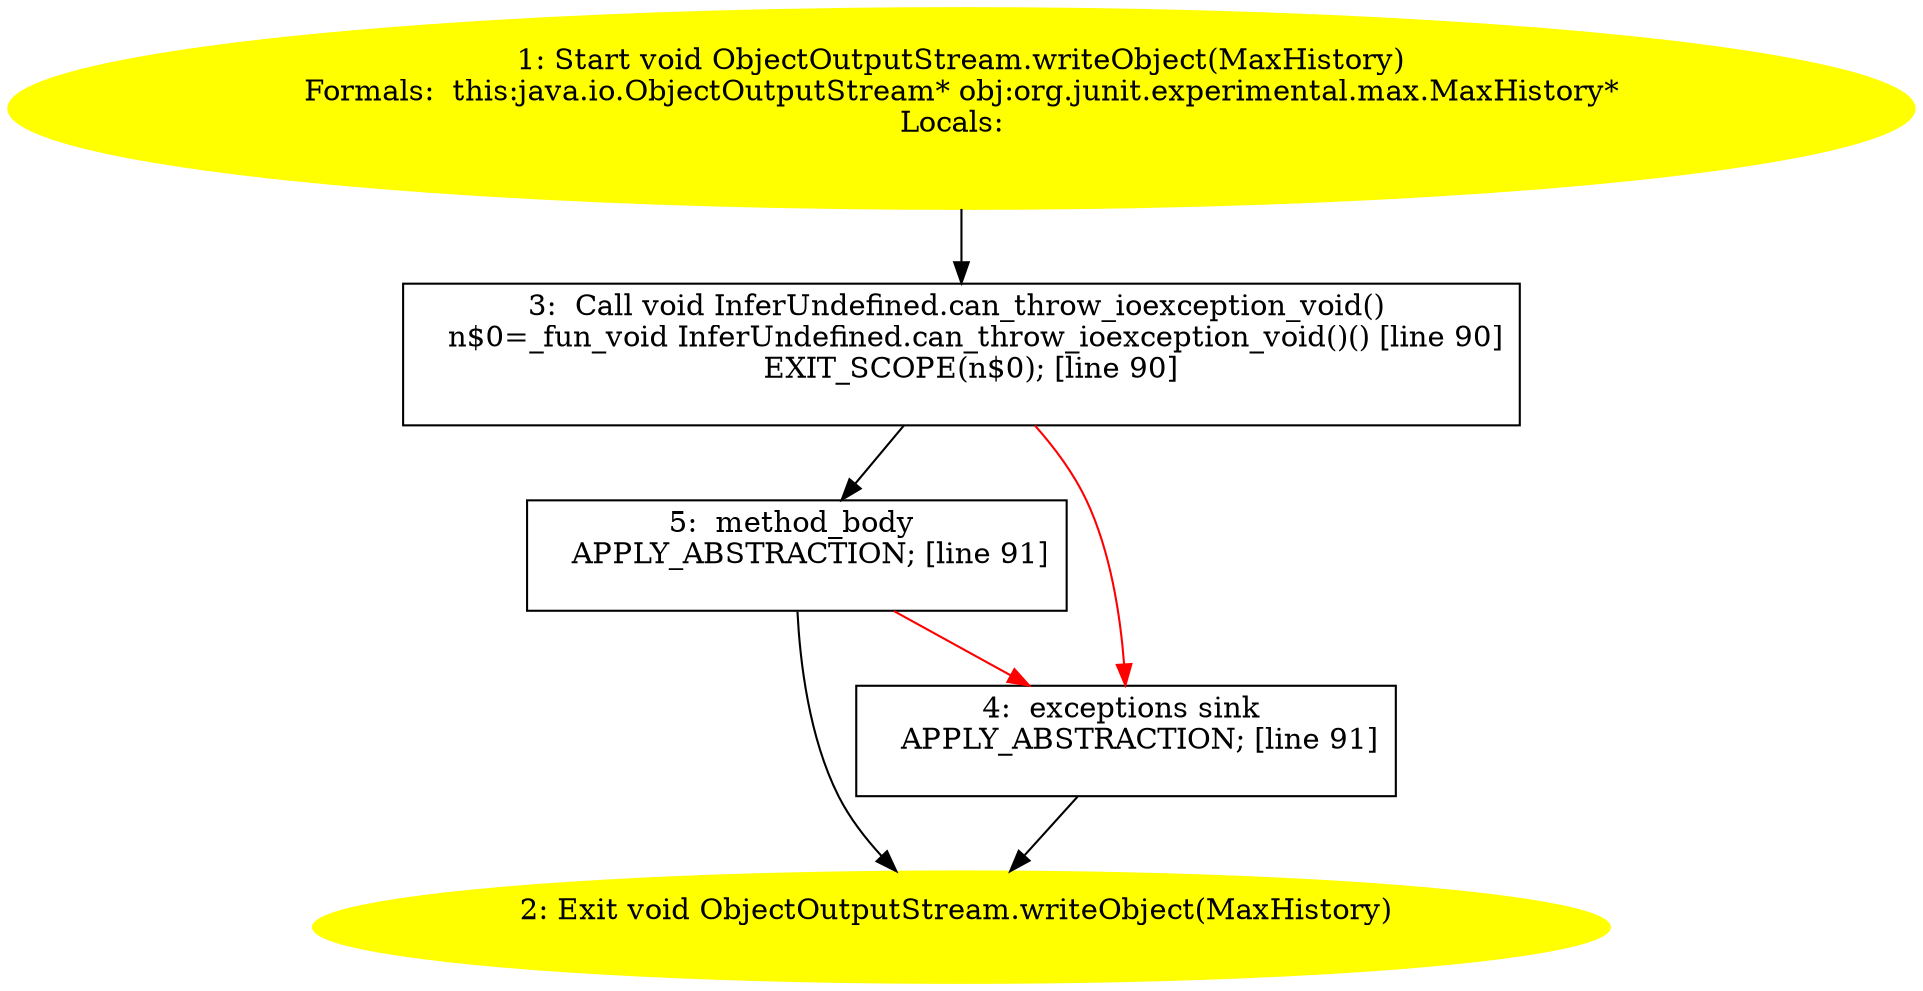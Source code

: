 /* @generated */
digraph cfg {
"java.io.ObjectOutputStream.writeObject(org.junit.experimental.max.MaxHistory):void.69624efb3d53e8b9e9e1d8ab5f72e855_1" [label="1: Start void ObjectOutputStream.writeObject(MaxHistory)\nFormals:  this:java.io.ObjectOutputStream* obj:org.junit.experimental.max.MaxHistory*\nLocals:  \n  " color=yellow style=filled]
	

	 "java.io.ObjectOutputStream.writeObject(org.junit.experimental.max.MaxHistory):void.69624efb3d53e8b9e9e1d8ab5f72e855_1" -> "java.io.ObjectOutputStream.writeObject(org.junit.experimental.max.MaxHistory):void.69624efb3d53e8b9e9e1d8ab5f72e855_3" ;
"java.io.ObjectOutputStream.writeObject(org.junit.experimental.max.MaxHistory):void.69624efb3d53e8b9e9e1d8ab5f72e855_2" [label="2: Exit void ObjectOutputStream.writeObject(MaxHistory) \n  " color=yellow style=filled]
	

"java.io.ObjectOutputStream.writeObject(org.junit.experimental.max.MaxHistory):void.69624efb3d53e8b9e9e1d8ab5f72e855_3" [label="3:  Call void InferUndefined.can_throw_ioexception_void() \n   n$0=_fun_void InferUndefined.can_throw_ioexception_void()() [line 90]\n  EXIT_SCOPE(n$0); [line 90]\n " shape="box"]
	

	 "java.io.ObjectOutputStream.writeObject(org.junit.experimental.max.MaxHistory):void.69624efb3d53e8b9e9e1d8ab5f72e855_3" -> "java.io.ObjectOutputStream.writeObject(org.junit.experimental.max.MaxHistory):void.69624efb3d53e8b9e9e1d8ab5f72e855_5" ;
	 "java.io.ObjectOutputStream.writeObject(org.junit.experimental.max.MaxHistory):void.69624efb3d53e8b9e9e1d8ab5f72e855_3" -> "java.io.ObjectOutputStream.writeObject(org.junit.experimental.max.MaxHistory):void.69624efb3d53e8b9e9e1d8ab5f72e855_4" [color="red" ];
"java.io.ObjectOutputStream.writeObject(org.junit.experimental.max.MaxHistory):void.69624efb3d53e8b9e9e1d8ab5f72e855_4" [label="4:  exceptions sink \n   APPLY_ABSTRACTION; [line 91]\n " shape="box"]
	

	 "java.io.ObjectOutputStream.writeObject(org.junit.experimental.max.MaxHistory):void.69624efb3d53e8b9e9e1d8ab5f72e855_4" -> "java.io.ObjectOutputStream.writeObject(org.junit.experimental.max.MaxHistory):void.69624efb3d53e8b9e9e1d8ab5f72e855_2" ;
"java.io.ObjectOutputStream.writeObject(org.junit.experimental.max.MaxHistory):void.69624efb3d53e8b9e9e1d8ab5f72e855_5" [label="5:  method_body \n   APPLY_ABSTRACTION; [line 91]\n " shape="box"]
	

	 "java.io.ObjectOutputStream.writeObject(org.junit.experimental.max.MaxHistory):void.69624efb3d53e8b9e9e1d8ab5f72e855_5" -> "java.io.ObjectOutputStream.writeObject(org.junit.experimental.max.MaxHistory):void.69624efb3d53e8b9e9e1d8ab5f72e855_2" ;
	 "java.io.ObjectOutputStream.writeObject(org.junit.experimental.max.MaxHistory):void.69624efb3d53e8b9e9e1d8ab5f72e855_5" -> "java.io.ObjectOutputStream.writeObject(org.junit.experimental.max.MaxHistory):void.69624efb3d53e8b9e9e1d8ab5f72e855_4" [color="red" ];
}
